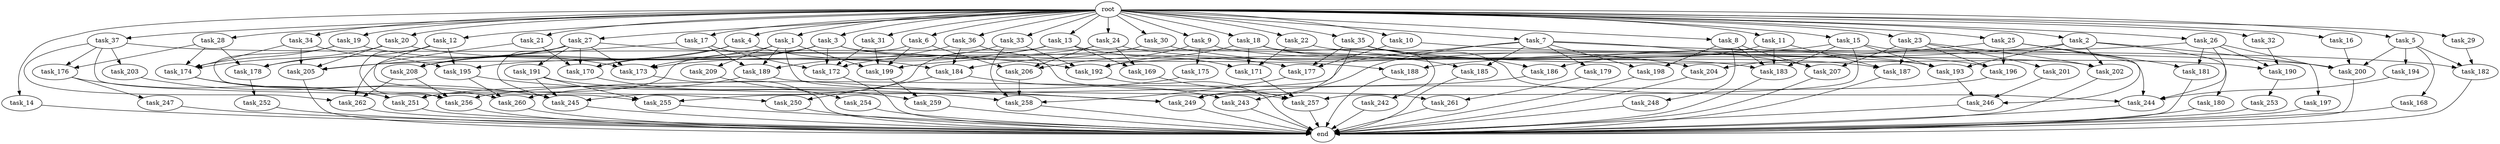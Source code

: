digraph G {
  task_189 [size="9448928051.200001"];
  task_260 [size="9448928051.200001"];
  task_15 [size="10.240000"];
  task_185 [size="11682311045.120001"];
  task_175 [size="1374389534.720000"];
  task_9 [size="10.240000"];
  task_183 [size="10393820856.320000"];
  task_4 [size="10.240000"];
  task_179 [size="8589934592.000000"];
  task_245 [size="15719580303.360001"];
  task_13 [size="10.240000"];
  task_16 [size="10.240000"];
  task_14 [size="10.240000"];
  task_174 [size="25598005084.160000"];
  task_253 [size="1374389534.720000"];
  task_3 [size="10.240000"];
  task_204 [size="2920577761.280000"];
  task_192 [size="18983755448.320000"];
  task_5 [size="10.240000"];
  task_169 [size="8418135900.160000"];
  task_199 [size="23880018165.760002"];
  task_20 [size="10.240000"];
  task_26 [size="10.240000"];
  task_28 [size="10.240000"];
  task_19 [size="10.240000"];
  task_188 [size="9964324126.719999"];
  task_203 [size="773094113.280000"];
  task_208 [size="24137716203.520000"];
  task_2 [size="10.240000"];
  task_193 [size="13829794693.120001"];
  task_172 [size="16320875724.800001"];
  task_251 [size="21646635171.840000"];
  task_7 [size="10.240000"];
  task_176 [size="9363028705.280001"];
  task_25 [size="10.240000"];
  task_190 [size="9363028705.280001"];
  task_201 [size="3092376453.120000"];
  task_36 [size="10.240000"];
  task_31 [size="10.240000"];
  task_209 [size="6957847019.520000"];
  task_177 [size="6012954214.400001"];
  task_191 [size="8589934592.000000"];
  task_23 [size="10.240000"];
  task_261 [size="1116691496.960000"];
  task_194 [size="773094113.280000"];
  task_257 [size="16063177687.040001"];
  task_29 [size="10.240000"];
  task_1 [size="10.240000"];
  task_30 [size="10.240000"];
  task_205 [size="13572096655.360001"];
  task_197 [size="3092376453.120000"];
  task_195 [size="15375982919.680000"];
  task_173 [size="21131239096.320000"];
  task_180 [size="8589934592.000000"];
  task_171 [size="10393820856.320000"];
  task_198 [size="10737418240.000000"];
  task_184 [size="11081015623.680000"];
  task_244 [size="12197707120.639999"];
  task_24 [size="10.240000"];
  task_18 [size="10.240000"];
  task_243 [size="14087492730.880001"];
  task_249 [size="7902739824.640000"];
  task_254 [size="5497558138.880000"];
  task_242 [size="3092376453.120000"];
  task_170 [size="25512105738.240002"];
  task_32 [size="10.240000"];
  task_12 [size="10.240000"];
  task_22 [size="10.240000"];
  task_248 [size="2147483648.000000"];
  task_168 [size="773094113.280000"];
  task_21 [size="10.240000"];
  task_262 [size="9878424780.800001"];
  task_256 [size="14087492730.880001"];
  task_200 [size="20100446945.279999"];
  task_259 [size="12799002542.080000"];
  task_246 [size="5755256176.640000"];
  task_196 [size="8074538516.480000"];
  task_8 [size="10.240000"];
  task_34 [size="10.240000"];
  root [size="0.000000"];
  task_17 [size="10.240000"];
  end [size="0.000000"];
  task_202 [size="13056700579.840000"];
  task_10 [size="10.240000"];
  task_207 [size="13829794693.120001"];
  task_27 [size="10.240000"];
  task_182 [size="10737418240.000000"];
  task_6 [size="10.240000"];
  task_37 [size="10.240000"];
  task_35 [size="10.240000"];
  task_33 [size="10.240000"];
  task_178 [size="21388937134.080002"];
  task_181 [size="3865470566.400000"];
  task_186 [size="6270652252.160000"];
  task_255 [size="16320875724.800001"];
  task_247 [size="773094113.280000"];
  task_206 [size="12541304504.320000"];
  task_187 [size="11682311045.120001"];
  task_11 [size="10.240000"];
  task_258 [size="12197707120.639999"];
  task_250 [size="9706626088.960001"];
  task_252 [size="4209067950.080000"];

  task_189 -> task_249 [size="209715200.000000"];
  task_189 -> task_260 [size="209715200.000000"];
  task_260 -> end [size="1.000000"];
  task_15 -> task_244 [size="134217728.000000"];
  task_15 -> task_199 [size="134217728.000000"];
  task_15 -> task_183 [size="134217728.000000"];
  task_15 -> task_193 [size="134217728.000000"];
  task_15 -> task_257 [size="134217728.000000"];
  task_185 -> end [size="1.000000"];
  task_175 -> task_251 [size="679477248.000000"];
  task_9 -> task_183 [size="134217728.000000"];
  task_9 -> task_175 [size="134217728.000000"];
  task_9 -> task_206 [size="134217728.000000"];
  task_183 -> end [size="1.000000"];
  task_4 -> task_208 [size="838860800.000000"];
  task_4 -> task_170 [size="838860800.000000"];
  task_4 -> task_184 [size="838860800.000000"];
  task_179 -> task_261 [size="75497472.000000"];
  task_245 -> end [size="1.000000"];
  task_13 -> task_169 [size="411041792.000000"];
  task_13 -> task_171 [size="411041792.000000"];
  task_13 -> task_173 [size="411041792.000000"];
  task_13 -> task_245 [size="411041792.000000"];
  task_16 -> task_200 [size="838860800.000000"];
  task_14 -> end [size="1.000000"];
  task_174 -> task_260 [size="679477248.000000"];
  task_174 -> task_251 [size="679477248.000000"];
  task_253 -> end [size="1.000000"];
  task_3 -> task_202 [size="134217728.000000"];
  task_3 -> task_188 [size="134217728.000000"];
  task_3 -> task_172 [size="134217728.000000"];
  task_3 -> task_173 [size="134217728.000000"];
  task_3 -> task_170 [size="134217728.000000"];
  task_3 -> task_205 [size="134217728.000000"];
  task_204 -> end [size="1.000000"];
  task_192 -> end [size="1.000000"];
  task_5 -> task_168 [size="75497472.000000"];
  task_5 -> task_182 [size="75497472.000000"];
  task_5 -> task_194 [size="75497472.000000"];
  task_5 -> task_200 [size="75497472.000000"];
  task_169 -> task_257 [size="75497472.000000"];
  task_199 -> task_259 [size="411041792.000000"];
  task_20 -> task_177 [size="301989888.000000"];
  task_20 -> task_174 [size="301989888.000000"];
  task_20 -> task_205 [size="301989888.000000"];
  task_26 -> task_197 [size="301989888.000000"];
  task_26 -> task_181 [size="301989888.000000"];
  task_26 -> task_192 [size="301989888.000000"];
  task_26 -> task_190 [size="301989888.000000"];
  task_26 -> task_244 [size="301989888.000000"];
  task_28 -> task_178 [size="838860800.000000"];
  task_28 -> task_176 [size="838860800.000000"];
  task_28 -> task_174 [size="838860800.000000"];
  task_19 -> task_255 [size="679477248.000000"];
  task_19 -> task_174 [size="679477248.000000"];
  task_19 -> task_173 [size="679477248.000000"];
  task_188 -> end [size="1.000000"];
  task_203 -> task_245 [size="209715200.000000"];
  task_208 -> task_262 [size="209715200.000000"];
  task_208 -> task_256 [size="209715200.000000"];
  task_2 -> task_202 [size="838860800.000000"];
  task_2 -> task_180 [size="838860800.000000"];
  task_2 -> task_188 [size="838860800.000000"];
  task_2 -> task_200 [size="838860800.000000"];
  task_2 -> task_193 [size="838860800.000000"];
  task_193 -> task_246 [size="75497472.000000"];
  task_172 -> end [size="1.000000"];
  task_251 -> end [size="1.000000"];
  task_7 -> task_198 [size="838860800.000000"];
  task_7 -> task_243 [size="838860800.000000"];
  task_7 -> task_207 [size="838860800.000000"];
  task_7 -> task_182 [size="838860800.000000"];
  task_7 -> task_185 [size="838860800.000000"];
  task_7 -> task_179 [size="838860800.000000"];
  task_7 -> task_255 [size="838860800.000000"];
  task_176 -> task_247 [size="75497472.000000"];
  task_176 -> task_251 [size="75497472.000000"];
  task_25 -> task_246 [size="75497472.000000"];
  task_25 -> task_204 [size="75497472.000000"];
  task_25 -> task_196 [size="75497472.000000"];
  task_25 -> task_181 [size="75497472.000000"];
  task_190 -> task_253 [size="134217728.000000"];
  task_201 -> task_246 [size="411041792.000000"];
  task_36 -> task_189 [size="33554432.000000"];
  task_36 -> task_184 [size="33554432.000000"];
  task_36 -> task_261 [size="33554432.000000"];
  task_31 -> task_199 [size="838860800.000000"];
  task_31 -> task_172 [size="838860800.000000"];
  task_209 -> task_254 [size="536870912.000000"];
  task_177 -> task_258 [size="536870912.000000"];
  task_191 -> task_255 [size="75497472.000000"];
  task_191 -> task_249 [size="75497472.000000"];
  task_191 -> task_245 [size="75497472.000000"];
  task_23 -> task_202 [size="301989888.000000"];
  task_23 -> task_196 [size="301989888.000000"];
  task_23 -> task_207 [size="301989888.000000"];
  task_23 -> task_187 [size="301989888.000000"];
  task_23 -> task_201 [size="301989888.000000"];
  task_261 -> end [size="1.000000"];
  task_194 -> task_244 [size="679477248.000000"];
  task_257 -> end [size="1.000000"];
  task_29 -> task_182 [size="134217728.000000"];
  task_1 -> task_209 [size="679477248.000000"];
  task_1 -> task_189 [size="679477248.000000"];
  task_1 -> task_199 [size="679477248.000000"];
  task_1 -> task_208 [size="679477248.000000"];
  task_1 -> task_257 [size="679477248.000000"];
  task_30 -> task_204 [size="209715200.000000"];
  task_30 -> task_184 [size="209715200.000000"];
  task_205 -> end [size="1.000000"];
  task_197 -> end [size="1.000000"];
  task_195 -> task_258 [size="33554432.000000"];
  task_195 -> task_260 [size="33554432.000000"];
  task_173 -> end [size="1.000000"];
  task_180 -> end [size="1.000000"];
  task_171 -> task_257 [size="679477248.000000"];
  task_198 -> end [size="1.000000"];
  task_184 -> task_250 [size="536870912.000000"];
  task_184 -> task_243 [size="536870912.000000"];
  task_244 -> end [size="1.000000"];
  task_24 -> task_196 [size="411041792.000000"];
  task_24 -> task_169 [size="411041792.000000"];
  task_24 -> task_195 [size="411041792.000000"];
  task_24 -> task_206 [size="411041792.000000"];
  task_18 -> task_185 [size="301989888.000000"];
  task_18 -> task_192 [size="301989888.000000"];
  task_18 -> task_242 [size="301989888.000000"];
  task_18 -> task_171 [size="301989888.000000"];
  task_18 -> task_187 [size="301989888.000000"];
  task_243 -> end [size="1.000000"];
  task_249 -> end [size="1.000000"];
  task_254 -> end [size="1.000000"];
  task_242 -> end [size="1.000000"];
  task_170 -> task_259 [size="838860800.000000"];
  task_32 -> task_190 [size="536870912.000000"];
  task_12 -> task_178 [size="411041792.000000"];
  task_12 -> task_250 [size="411041792.000000"];
  task_12 -> task_195 [size="411041792.000000"];
  task_12 -> task_256 [size="411041792.000000"];
  task_22 -> task_171 [size="301989888.000000"];
  task_22 -> task_193 [size="301989888.000000"];
  task_248 -> end [size="1.000000"];
  task_168 -> end [size="1.000000"];
  task_21 -> task_262 [size="679477248.000000"];
  task_21 -> task_170 [size="679477248.000000"];
  task_262 -> end [size="1.000000"];
  task_256 -> end [size="1.000000"];
  task_200 -> end [size="1.000000"];
  task_259 -> end [size="1.000000"];
  task_246 -> end [size="1.000000"];
  task_196 -> task_249 [size="411041792.000000"];
  task_8 -> task_198 [size="209715200.000000"];
  task_8 -> task_207 [size="209715200.000000"];
  task_8 -> task_183 [size="209715200.000000"];
  task_8 -> task_248 [size="209715200.000000"];
  task_34 -> task_195 [size="679477248.000000"];
  task_34 -> task_174 [size="679477248.000000"];
  task_34 -> task_205 [size="679477248.000000"];
  root -> task_26 [size="1.000000"];
  root -> task_8 [size="1.000000"];
  root -> task_34 [size="1.000000"];
  root -> task_28 [size="1.000000"];
  root -> task_15 [size="1.000000"];
  root -> task_29 [size="1.000000"];
  root -> task_17 [size="1.000000"];
  root -> task_9 [size="1.000000"];
  root -> task_6 [size="1.000000"];
  root -> task_2 [size="1.000000"];
  root -> task_10 [size="1.000000"];
  root -> task_27 [size="1.000000"];
  root -> task_7 [size="1.000000"];
  root -> task_4 [size="1.000000"];
  root -> task_24 [size="1.000000"];
  root -> task_25 [size="1.000000"];
  root -> task_18 [size="1.000000"];
  root -> task_20 [size="1.000000"];
  root -> task_35 [size="1.000000"];
  root -> task_13 [size="1.000000"];
  root -> task_31 [size="1.000000"];
  root -> task_14 [size="1.000000"];
  root -> task_1 [size="1.000000"];
  root -> task_23 [size="1.000000"];
  root -> task_11 [size="1.000000"];
  root -> task_3 [size="1.000000"];
  root -> task_37 [size="1.000000"];
  root -> task_32 [size="1.000000"];
  root -> task_5 [size="1.000000"];
  root -> task_12 [size="1.000000"];
  root -> task_22 [size="1.000000"];
  root -> task_19 [size="1.000000"];
  root -> task_33 [size="1.000000"];
  root -> task_36 [size="1.000000"];
  root -> task_21 [size="1.000000"];
  root -> task_16 [size="1.000000"];
  root -> task_30 [size="1.000000"];
  task_17 -> task_189 [size="209715200.000000"];
  task_17 -> task_172 [size="209715200.000000"];
  task_17 -> task_205 [size="209715200.000000"];
  task_202 -> end [size="1.000000"];
  task_10 -> task_177 [size="209715200.000000"];
  task_10 -> task_200 [size="209715200.000000"];
  task_207 -> end [size="1.000000"];
  task_27 -> task_178 [size="838860800.000000"];
  task_27 -> task_192 [size="838860800.000000"];
  task_27 -> task_191 [size="838860800.000000"];
  task_27 -> task_173 [size="838860800.000000"];
  task_27 -> task_208 [size="838860800.000000"];
  task_27 -> task_245 [size="838860800.000000"];
  task_27 -> task_170 [size="838860800.000000"];
  task_182 -> end [size="1.000000"];
  task_6 -> task_199 [size="679477248.000000"];
  task_6 -> task_251 [size="679477248.000000"];
  task_6 -> task_206 [size="679477248.000000"];
  task_37 -> task_203 [size="75497472.000000"];
  task_37 -> task_176 [size="75497472.000000"];
  task_37 -> task_262 [size="75497472.000000"];
  task_37 -> task_256 [size="75497472.000000"];
  task_37 -> task_193 [size="75497472.000000"];
  task_35 -> task_244 [size="75497472.000000"];
  task_35 -> task_186 [size="75497472.000000"];
  task_35 -> task_190 [size="75497472.000000"];
  task_35 -> task_249 [size="75497472.000000"];
  task_35 -> task_177 [size="75497472.000000"];
  task_33 -> task_192 [size="411041792.000000"];
  task_33 -> task_258 [size="411041792.000000"];
  task_33 -> task_172 [size="411041792.000000"];
  task_178 -> task_252 [size="411041792.000000"];
  task_181 -> end [size="1.000000"];
  task_186 -> task_256 [size="679477248.000000"];
  task_255 -> end [size="1.000000"];
  task_247 -> end [size="1.000000"];
  task_206 -> task_258 [size="209715200.000000"];
  task_187 -> end [size="1.000000"];
  task_11 -> task_186 [size="536870912.000000"];
  task_11 -> task_183 [size="536870912.000000"];
  task_11 -> task_187 [size="536870912.000000"];
  task_258 -> end [size="1.000000"];
  task_250 -> end [size="1.000000"];
  task_252 -> end [size="1.000000"];
}
